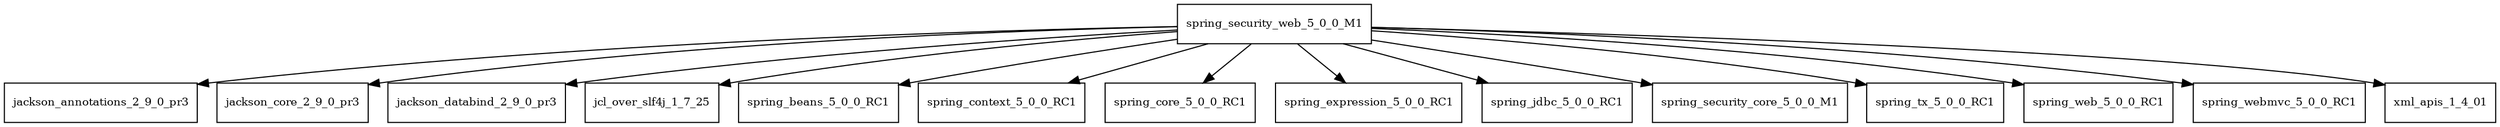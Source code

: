 digraph spring_security_web_5_0_0_M1_dependencies {
  node [shape = box, fontsize=10.0];
  spring_security_web_5_0_0_M1 -> jackson_annotations_2_9_0_pr3;
  spring_security_web_5_0_0_M1 -> jackson_core_2_9_0_pr3;
  spring_security_web_5_0_0_M1 -> jackson_databind_2_9_0_pr3;
  spring_security_web_5_0_0_M1 -> jcl_over_slf4j_1_7_25;
  spring_security_web_5_0_0_M1 -> spring_beans_5_0_0_RC1;
  spring_security_web_5_0_0_M1 -> spring_context_5_0_0_RC1;
  spring_security_web_5_0_0_M1 -> spring_core_5_0_0_RC1;
  spring_security_web_5_0_0_M1 -> spring_expression_5_0_0_RC1;
  spring_security_web_5_0_0_M1 -> spring_jdbc_5_0_0_RC1;
  spring_security_web_5_0_0_M1 -> spring_security_core_5_0_0_M1;
  spring_security_web_5_0_0_M1 -> spring_tx_5_0_0_RC1;
  spring_security_web_5_0_0_M1 -> spring_web_5_0_0_RC1;
  spring_security_web_5_0_0_M1 -> spring_webmvc_5_0_0_RC1;
  spring_security_web_5_0_0_M1 -> xml_apis_1_4_01;
}
